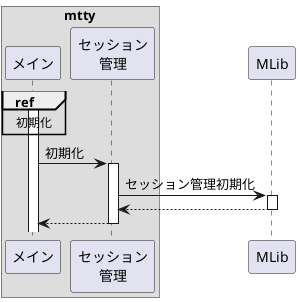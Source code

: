 @startuml

box "mtty"
    participant "メイン"           as main
    participant "セッション\n管理" as sessmng
end box
participant "MLib" as mlib

activate main
ref over main: 初期化

main -> sessmng: 初期化
activate sessmng

sessmng -> mlib: セッション管理初期化
activate mlib
sessmng <-- mlib:
deactivate mlib

main <-- sessmng:
deactivate sessmng

@enduml
